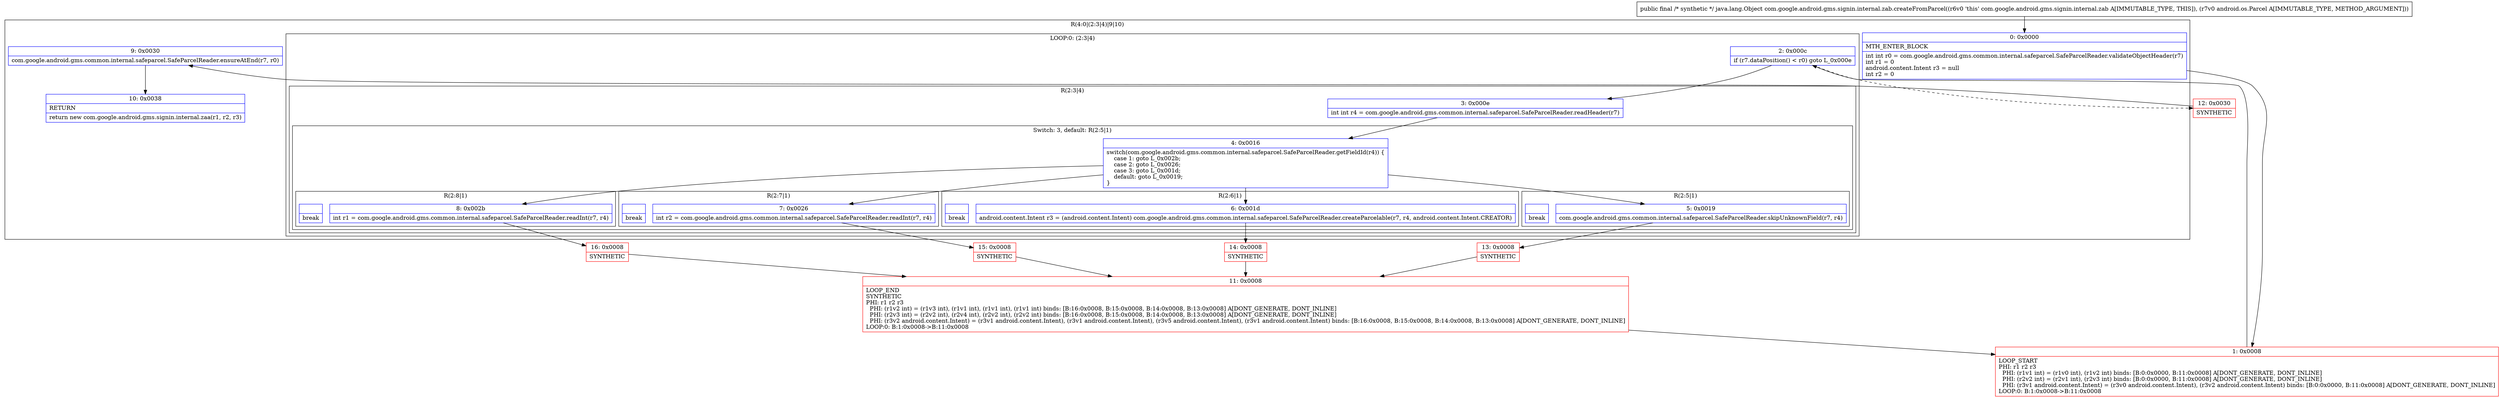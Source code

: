 digraph "CFG forcom.google.android.gms.signin.internal.zab.createFromParcel(Landroid\/os\/Parcel;)Ljava\/lang\/Object;" {
subgraph cluster_Region_1156959136 {
label = "R(4:0|(2:3|4)|9|10)";
node [shape=record,color=blue];
Node_0 [shape=record,label="{0\:\ 0x0000|MTH_ENTER_BLOCK\l|int int r0 = com.google.android.gms.common.internal.safeparcel.SafeParcelReader.validateObjectHeader(r7)\lint r1 = 0\landroid.content.Intent r3 = null\lint r2 = 0\l}"];
subgraph cluster_LoopRegion_2142286703 {
label = "LOOP:0: (2:3|4)";
node [shape=record,color=blue];
Node_2 [shape=record,label="{2\:\ 0x000c|if (r7.dataPosition() \< r0) goto L_0x000e\l}"];
subgraph cluster_Region_1660671653 {
label = "R(2:3|4)";
node [shape=record,color=blue];
Node_3 [shape=record,label="{3\:\ 0x000e|int int r4 = com.google.android.gms.common.internal.safeparcel.SafeParcelReader.readHeader(r7)\l}"];
subgraph cluster_SwitchRegion_1642472937 {
label = "Switch: 3, default: R(2:5|1)";
node [shape=record,color=blue];
Node_4 [shape=record,label="{4\:\ 0x0016|switch(com.google.android.gms.common.internal.safeparcel.SafeParcelReader.getFieldId(r4)) \{\l    case 1: goto L_0x002b;\l    case 2: goto L_0x0026;\l    case 3: goto L_0x001d;\l    default: goto L_0x0019;\l\}\l}"];
subgraph cluster_Region_739635570 {
label = "R(2:8|1)";
node [shape=record,color=blue];
Node_8 [shape=record,label="{8\:\ 0x002b|int r1 = com.google.android.gms.common.internal.safeparcel.SafeParcelReader.readInt(r7, r4)\l}"];
Node_InsnContainer_1952405072 [shape=record,label="{|break\l}"];
}
subgraph cluster_Region_413807892 {
label = "R(2:7|1)";
node [shape=record,color=blue];
Node_7 [shape=record,label="{7\:\ 0x0026|int r2 = com.google.android.gms.common.internal.safeparcel.SafeParcelReader.readInt(r7, r4)\l}"];
Node_InsnContainer_1531597508 [shape=record,label="{|break\l}"];
}
subgraph cluster_Region_1927825442 {
label = "R(2:6|1)";
node [shape=record,color=blue];
Node_6 [shape=record,label="{6\:\ 0x001d|android.content.Intent r3 = (android.content.Intent) com.google.android.gms.common.internal.safeparcel.SafeParcelReader.createParcelable(r7, r4, android.content.Intent.CREATOR)\l}"];
Node_InsnContainer_1642891361 [shape=record,label="{|break\l}"];
}
subgraph cluster_Region_1375717551 {
label = "R(2:5|1)";
node [shape=record,color=blue];
Node_5 [shape=record,label="{5\:\ 0x0019|com.google.android.gms.common.internal.safeparcel.SafeParcelReader.skipUnknownField(r7, r4)\l}"];
Node_InsnContainer_1913386502 [shape=record,label="{|break\l}"];
}
}
}
}
Node_9 [shape=record,label="{9\:\ 0x0030|com.google.android.gms.common.internal.safeparcel.SafeParcelReader.ensureAtEnd(r7, r0)\l}"];
Node_10 [shape=record,label="{10\:\ 0x0038|RETURN\l|return new com.google.android.gms.signin.internal.zaa(r1, r2, r3)\l}"];
}
Node_1 [shape=record,color=red,label="{1\:\ 0x0008|LOOP_START\lPHI: r1 r2 r3 \l  PHI: (r1v1 int) = (r1v0 int), (r1v2 int) binds: [B:0:0x0000, B:11:0x0008] A[DONT_GENERATE, DONT_INLINE]\l  PHI: (r2v2 int) = (r2v1 int), (r2v3 int) binds: [B:0:0x0000, B:11:0x0008] A[DONT_GENERATE, DONT_INLINE]\l  PHI: (r3v1 android.content.Intent) = (r3v0 android.content.Intent), (r3v2 android.content.Intent) binds: [B:0:0x0000, B:11:0x0008] A[DONT_GENERATE, DONT_INLINE]\lLOOP:0: B:1:0x0008\-\>B:11:0x0008\l}"];
Node_11 [shape=record,color=red,label="{11\:\ 0x0008|LOOP_END\lSYNTHETIC\lPHI: r1 r2 r3 \l  PHI: (r1v2 int) = (r1v3 int), (r1v1 int), (r1v1 int), (r1v1 int) binds: [B:16:0x0008, B:15:0x0008, B:14:0x0008, B:13:0x0008] A[DONT_GENERATE, DONT_INLINE]\l  PHI: (r2v3 int) = (r2v2 int), (r2v4 int), (r2v2 int), (r2v2 int) binds: [B:16:0x0008, B:15:0x0008, B:14:0x0008, B:13:0x0008] A[DONT_GENERATE, DONT_INLINE]\l  PHI: (r3v2 android.content.Intent) = (r3v1 android.content.Intent), (r3v1 android.content.Intent), (r3v5 android.content.Intent), (r3v1 android.content.Intent) binds: [B:16:0x0008, B:15:0x0008, B:14:0x0008, B:13:0x0008] A[DONT_GENERATE, DONT_INLINE]\lLOOP:0: B:1:0x0008\-\>B:11:0x0008\l}"];
Node_12 [shape=record,color=red,label="{12\:\ 0x0030|SYNTHETIC\l}"];
Node_13 [shape=record,color=red,label="{13\:\ 0x0008|SYNTHETIC\l}"];
Node_14 [shape=record,color=red,label="{14\:\ 0x0008|SYNTHETIC\l}"];
Node_15 [shape=record,color=red,label="{15\:\ 0x0008|SYNTHETIC\l}"];
Node_16 [shape=record,color=red,label="{16\:\ 0x0008|SYNTHETIC\l}"];
MethodNode[shape=record,label="{public final \/* synthetic *\/ java.lang.Object com.google.android.gms.signin.internal.zab.createFromParcel((r6v0 'this' com.google.android.gms.signin.internal.zab A[IMMUTABLE_TYPE, THIS]), (r7v0 android.os.Parcel A[IMMUTABLE_TYPE, METHOD_ARGUMENT])) }"];
MethodNode -> Node_0;
Node_0 -> Node_1;
Node_2 -> Node_3;
Node_2 -> Node_12[style=dashed];
Node_3 -> Node_4;
Node_4 -> Node_5;
Node_4 -> Node_6;
Node_4 -> Node_7;
Node_4 -> Node_8;
Node_8 -> Node_16;
Node_7 -> Node_15;
Node_6 -> Node_14;
Node_5 -> Node_13;
Node_9 -> Node_10;
Node_1 -> Node_2;
Node_11 -> Node_1;
Node_12 -> Node_9;
Node_13 -> Node_11;
Node_14 -> Node_11;
Node_15 -> Node_11;
Node_16 -> Node_11;
}

